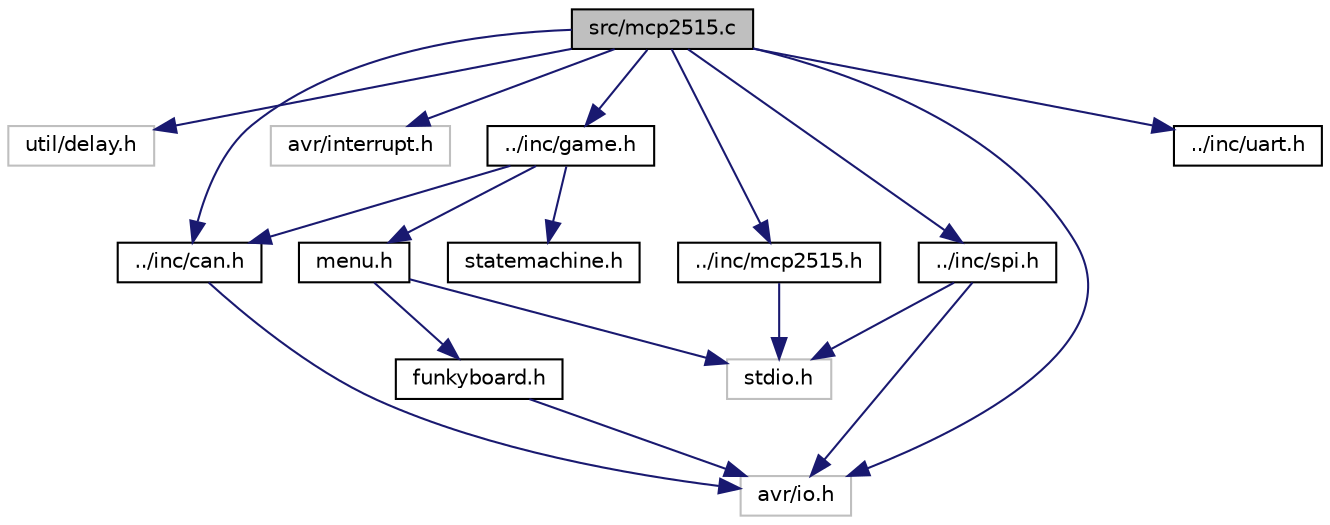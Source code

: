 digraph "src/mcp2515.c"
{
  edge [fontname="Helvetica",fontsize="10",labelfontname="Helvetica",labelfontsize="10"];
  node [fontname="Helvetica",fontsize="10",shape=record];
  Node0 [label="src/mcp2515.c",height=0.2,width=0.4,color="black", fillcolor="grey75", style="filled", fontcolor="black"];
  Node0 -> Node1 [color="midnightblue",fontsize="10",style="solid",fontname="Helvetica"];
  Node1 [label="util/delay.h",height=0.2,width=0.4,color="grey75", fillcolor="white", style="filled"];
  Node0 -> Node2 [color="midnightblue",fontsize="10",style="solid",fontname="Helvetica"];
  Node2 [label="avr/io.h",height=0.2,width=0.4,color="grey75", fillcolor="white", style="filled"];
  Node0 -> Node3 [color="midnightblue",fontsize="10",style="solid",fontname="Helvetica"];
  Node3 [label="avr/interrupt.h",height=0.2,width=0.4,color="grey75", fillcolor="white", style="filled"];
  Node0 -> Node4 [color="midnightblue",fontsize="10",style="solid",fontname="Helvetica"];
  Node4 [label="../inc/spi.h",height=0.2,width=0.4,color="black", fillcolor="white", style="filled",URL="$spi_8h.html",tooltip="Library for spi communication. "];
  Node4 -> Node2 [color="midnightblue",fontsize="10",style="solid",fontname="Helvetica"];
  Node4 -> Node5 [color="midnightblue",fontsize="10",style="solid",fontname="Helvetica"];
  Node5 [label="stdio.h",height=0.2,width=0.4,color="grey75", fillcolor="white", style="filled"];
  Node0 -> Node6 [color="midnightblue",fontsize="10",style="solid",fontname="Helvetica"];
  Node6 [label="../inc/mcp2515.h",height=0.2,width=0.4,color="black", fillcolor="white", style="filled",URL="$mcp2515_8h.html",tooltip="Library communication and control of the MCP2515. "];
  Node6 -> Node5 [color="midnightblue",fontsize="10",style="solid",fontname="Helvetica"];
  Node0 -> Node7 [color="midnightblue",fontsize="10",style="solid",fontname="Helvetica"];
  Node7 [label="../inc/can.h",height=0.2,width=0.4,color="black", fillcolor="white", style="filled",URL="$can_8h.html",tooltip="Library for communicating over CAN. "];
  Node7 -> Node2 [color="midnightblue",fontsize="10",style="solid",fontname="Helvetica"];
  Node0 -> Node8 [color="midnightblue",fontsize="10",style="solid",fontname="Helvetica"];
  Node8 [label="../inc/game.h",height=0.2,width=0.4,color="black", fillcolor="white", style="filled",URL="$game_8h.html",tooltip="Library for running the actual game sequence. "];
  Node8 -> Node7 [color="midnightblue",fontsize="10",style="solid",fontname="Helvetica"];
  Node8 -> Node9 [color="midnightblue",fontsize="10",style="solid",fontname="Helvetica"];
  Node9 [label="menu.h",height=0.2,width=0.4,color="black", fillcolor="white", style="filled",URL="$menu_8h.html",tooltip="Library for updating menu on oled. "];
  Node9 -> Node5 [color="midnightblue",fontsize="10",style="solid",fontname="Helvetica"];
  Node9 -> Node10 [color="midnightblue",fontsize="10",style="solid",fontname="Helvetica"];
  Node10 [label="funkyboard.h",height=0.2,width=0.4,color="black", fillcolor="white", style="filled",URL="$funkyboard_8h.html",tooltip="Library for communicating with multifunction board. "];
  Node10 -> Node2 [color="midnightblue",fontsize="10",style="solid",fontname="Helvetica"];
  Node8 -> Node11 [color="midnightblue",fontsize="10",style="solid",fontname="Helvetica"];
  Node11 [label="statemachine.h",height=0.2,width=0.4,color="black", fillcolor="white", style="filled",URL="$statemachine_8h.html",tooltip="Library for keeping track of states and state-transitions for game play. "];
  Node0 -> Node12 [color="midnightblue",fontsize="10",style="solid",fontname="Helvetica"];
  Node12 [label="../inc/uart.h",height=0.2,width=0.4,color="black", fillcolor="white", style="filled",URL="$uart_8h.html",tooltip="Library for uart communication with node 1. "];
}
